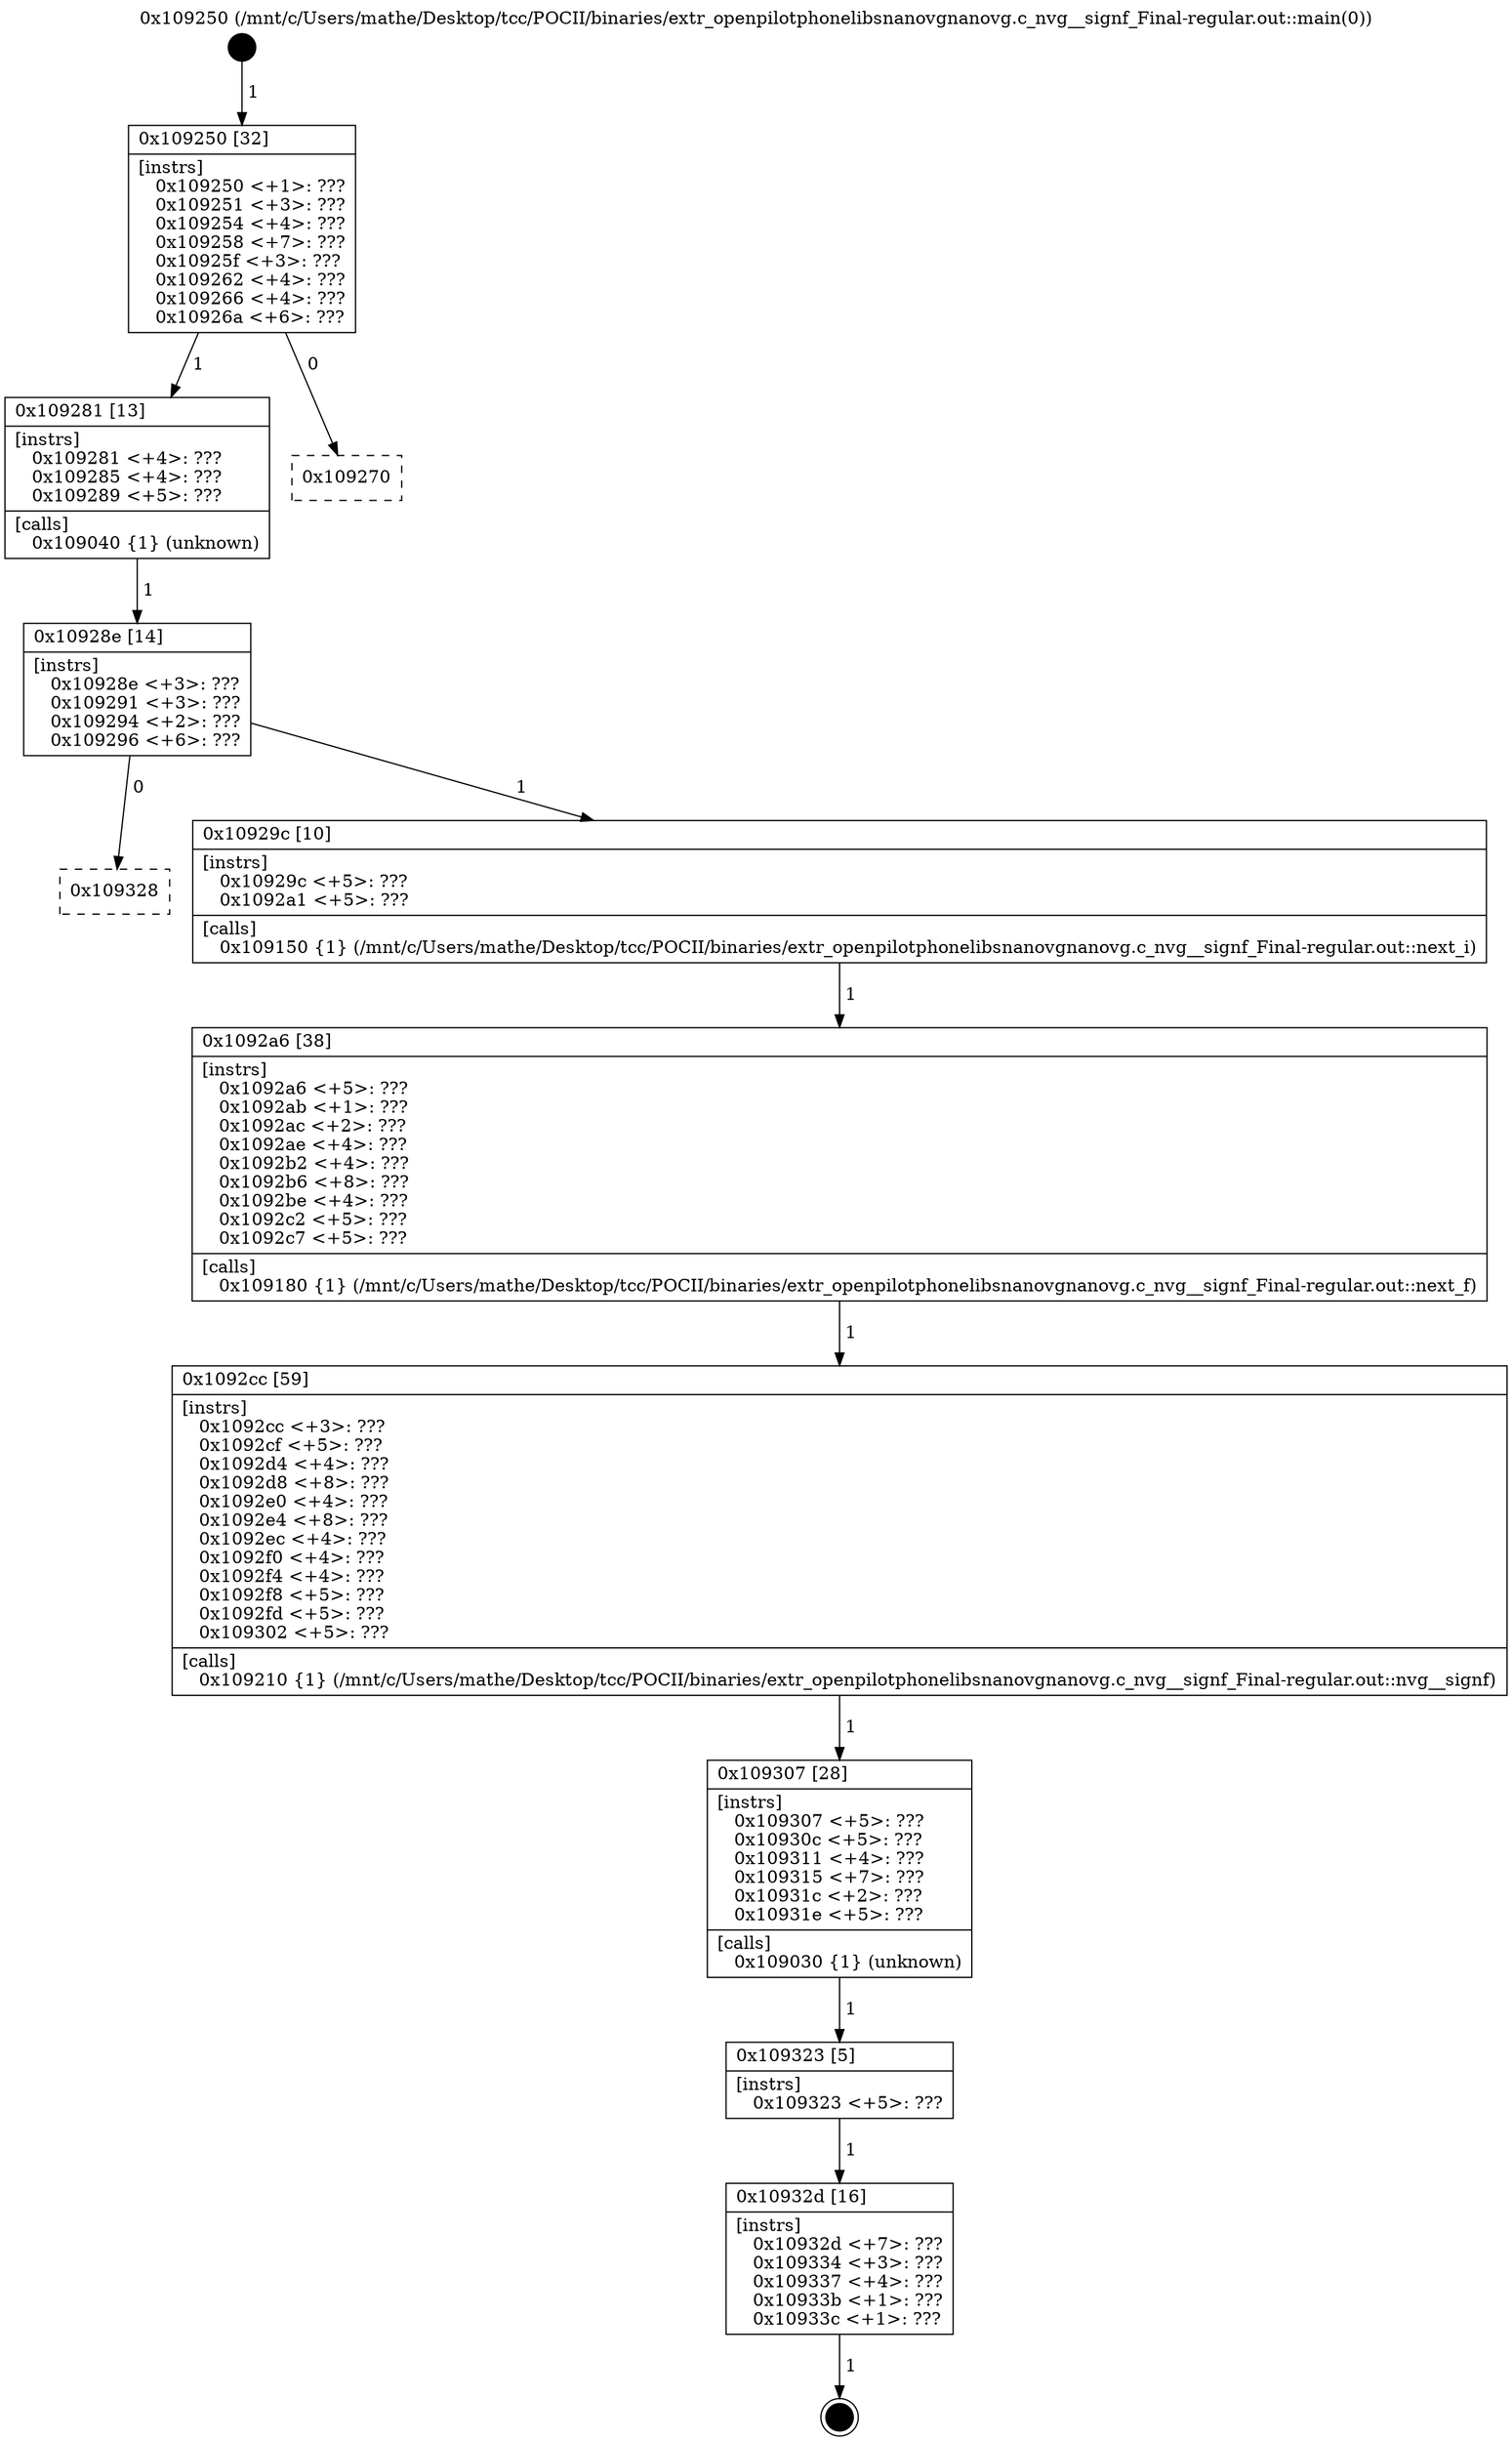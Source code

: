 digraph "0x109250" {
  label = "0x109250 (/mnt/c/Users/mathe/Desktop/tcc/POCII/binaries/extr_openpilotphonelibsnanovgnanovg.c_nvg__signf_Final-regular.out::main(0))"
  labelloc = "t"
  node[shape=record]

  Entry [label="",width=0.3,height=0.3,shape=circle,fillcolor=black,style=filled]
  "0x109250" [label="{
     0x109250 [32]\l
     | [instrs]\l
     &nbsp;&nbsp;0x109250 \<+1\>: ???\l
     &nbsp;&nbsp;0x109251 \<+3\>: ???\l
     &nbsp;&nbsp;0x109254 \<+4\>: ???\l
     &nbsp;&nbsp;0x109258 \<+7\>: ???\l
     &nbsp;&nbsp;0x10925f \<+3\>: ???\l
     &nbsp;&nbsp;0x109262 \<+4\>: ???\l
     &nbsp;&nbsp;0x109266 \<+4\>: ???\l
     &nbsp;&nbsp;0x10926a \<+6\>: ???\l
  }"]
  "0x109281" [label="{
     0x109281 [13]\l
     | [instrs]\l
     &nbsp;&nbsp;0x109281 \<+4\>: ???\l
     &nbsp;&nbsp;0x109285 \<+4\>: ???\l
     &nbsp;&nbsp;0x109289 \<+5\>: ???\l
     | [calls]\l
     &nbsp;&nbsp;0x109040 \{1\} (unknown)\l
  }"]
  "0x109270" [label="{
     0x109270\l
  }", style=dashed]
  "0x10928e" [label="{
     0x10928e [14]\l
     | [instrs]\l
     &nbsp;&nbsp;0x10928e \<+3\>: ???\l
     &nbsp;&nbsp;0x109291 \<+3\>: ???\l
     &nbsp;&nbsp;0x109294 \<+2\>: ???\l
     &nbsp;&nbsp;0x109296 \<+6\>: ???\l
  }"]
  "0x109328" [label="{
     0x109328\l
  }", style=dashed]
  "0x10929c" [label="{
     0x10929c [10]\l
     | [instrs]\l
     &nbsp;&nbsp;0x10929c \<+5\>: ???\l
     &nbsp;&nbsp;0x1092a1 \<+5\>: ???\l
     | [calls]\l
     &nbsp;&nbsp;0x109150 \{1\} (/mnt/c/Users/mathe/Desktop/tcc/POCII/binaries/extr_openpilotphonelibsnanovgnanovg.c_nvg__signf_Final-regular.out::next_i)\l
  }"]
  Exit [label="",width=0.3,height=0.3,shape=circle,fillcolor=black,style=filled,peripheries=2]
  "0x1092a6" [label="{
     0x1092a6 [38]\l
     | [instrs]\l
     &nbsp;&nbsp;0x1092a6 \<+5\>: ???\l
     &nbsp;&nbsp;0x1092ab \<+1\>: ???\l
     &nbsp;&nbsp;0x1092ac \<+2\>: ???\l
     &nbsp;&nbsp;0x1092ae \<+4\>: ???\l
     &nbsp;&nbsp;0x1092b2 \<+4\>: ???\l
     &nbsp;&nbsp;0x1092b6 \<+8\>: ???\l
     &nbsp;&nbsp;0x1092be \<+4\>: ???\l
     &nbsp;&nbsp;0x1092c2 \<+5\>: ???\l
     &nbsp;&nbsp;0x1092c7 \<+5\>: ???\l
     | [calls]\l
     &nbsp;&nbsp;0x109180 \{1\} (/mnt/c/Users/mathe/Desktop/tcc/POCII/binaries/extr_openpilotphonelibsnanovgnanovg.c_nvg__signf_Final-regular.out::next_f)\l
  }"]
  "0x1092cc" [label="{
     0x1092cc [59]\l
     | [instrs]\l
     &nbsp;&nbsp;0x1092cc \<+3\>: ???\l
     &nbsp;&nbsp;0x1092cf \<+5\>: ???\l
     &nbsp;&nbsp;0x1092d4 \<+4\>: ???\l
     &nbsp;&nbsp;0x1092d8 \<+8\>: ???\l
     &nbsp;&nbsp;0x1092e0 \<+4\>: ???\l
     &nbsp;&nbsp;0x1092e4 \<+8\>: ???\l
     &nbsp;&nbsp;0x1092ec \<+4\>: ???\l
     &nbsp;&nbsp;0x1092f0 \<+4\>: ???\l
     &nbsp;&nbsp;0x1092f4 \<+4\>: ???\l
     &nbsp;&nbsp;0x1092f8 \<+5\>: ???\l
     &nbsp;&nbsp;0x1092fd \<+5\>: ???\l
     &nbsp;&nbsp;0x109302 \<+5\>: ???\l
     | [calls]\l
     &nbsp;&nbsp;0x109210 \{1\} (/mnt/c/Users/mathe/Desktop/tcc/POCII/binaries/extr_openpilotphonelibsnanovgnanovg.c_nvg__signf_Final-regular.out::nvg__signf)\l
  }"]
  "0x109307" [label="{
     0x109307 [28]\l
     | [instrs]\l
     &nbsp;&nbsp;0x109307 \<+5\>: ???\l
     &nbsp;&nbsp;0x10930c \<+5\>: ???\l
     &nbsp;&nbsp;0x109311 \<+4\>: ???\l
     &nbsp;&nbsp;0x109315 \<+7\>: ???\l
     &nbsp;&nbsp;0x10931c \<+2\>: ???\l
     &nbsp;&nbsp;0x10931e \<+5\>: ???\l
     | [calls]\l
     &nbsp;&nbsp;0x109030 \{1\} (unknown)\l
  }"]
  "0x109323" [label="{
     0x109323 [5]\l
     | [instrs]\l
     &nbsp;&nbsp;0x109323 \<+5\>: ???\l
  }"]
  "0x10932d" [label="{
     0x10932d [16]\l
     | [instrs]\l
     &nbsp;&nbsp;0x10932d \<+7\>: ???\l
     &nbsp;&nbsp;0x109334 \<+3\>: ???\l
     &nbsp;&nbsp;0x109337 \<+4\>: ???\l
     &nbsp;&nbsp;0x10933b \<+1\>: ???\l
     &nbsp;&nbsp;0x10933c \<+1\>: ???\l
  }"]
  Entry -> "0x109250" [label=" 1"]
  "0x109250" -> "0x109281" [label=" 1"]
  "0x109250" -> "0x109270" [label=" 0"]
  "0x109281" -> "0x10928e" [label=" 1"]
  "0x10928e" -> "0x109328" [label=" 0"]
  "0x10928e" -> "0x10929c" [label=" 1"]
  "0x10932d" -> Exit [label=" 1"]
  "0x10929c" -> "0x1092a6" [label=" 1"]
  "0x1092a6" -> "0x1092cc" [label=" 1"]
  "0x1092cc" -> "0x109307" [label=" 1"]
  "0x109307" -> "0x109323" [label=" 1"]
  "0x109323" -> "0x10932d" [label=" 1"]
}
